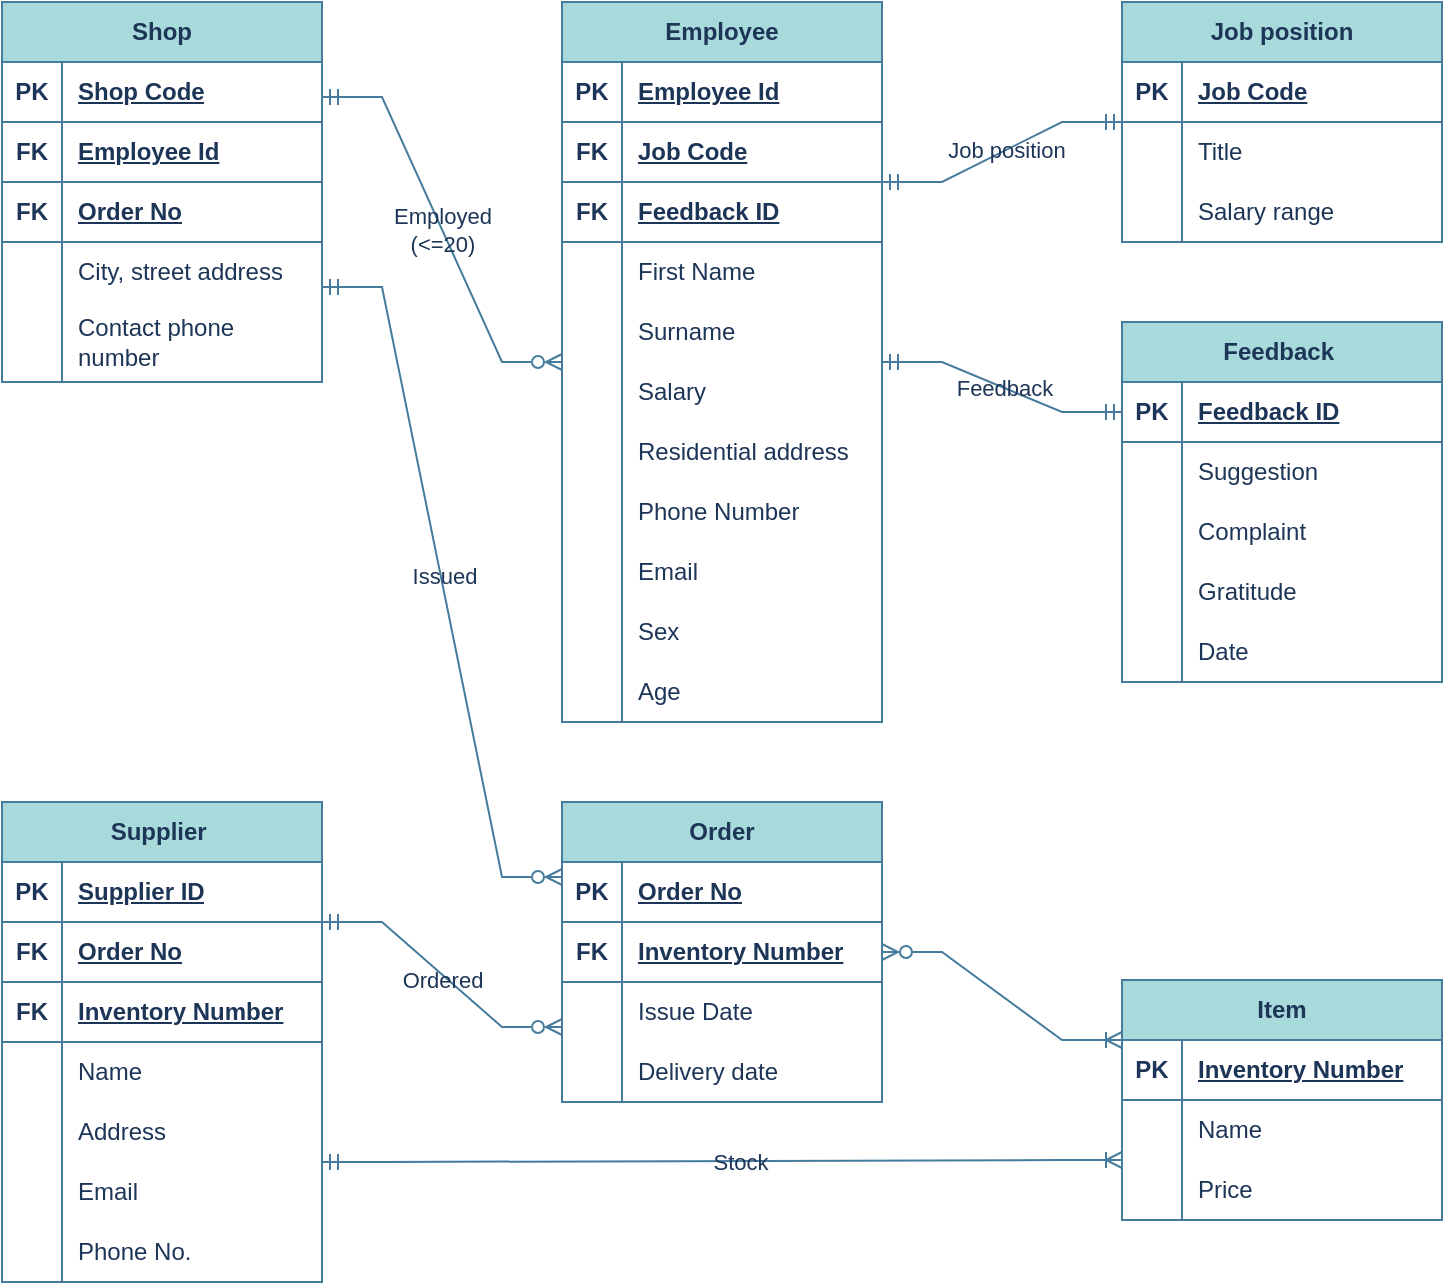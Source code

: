 <mxfile version="20.8.23" type="github">
  <diagram id="S3kL3NknCSAAhCIoJTSs" name="Страница 1">
    <mxGraphModel dx="1036" dy="5203" grid="1" gridSize="10" guides="1" tooltips="1" connect="1" arrows="1" fold="1" page="1" pageScale="1" pageWidth="827" pageHeight="1169" math="0" shadow="0">
      <root>
        <mxCell id="0" />
        <mxCell id="1" parent="0" />
        <mxCell id="GKbju8aVbSYvYVE8FwiC-1" value="Shop" style="shape=table;startSize=30;container=1;collapsible=1;childLayout=tableLayout;fixedRows=1;rowLines=0;fontStyle=1;align=center;resizeLast=1;labelBackgroundColor=none;fillColor=#A8DADC;strokeColor=#457B9D;fontColor=#1D3557;whiteSpace=wrap;rounded=0;" parent="1" vertex="1">
          <mxGeometry x="40" y="-4640" width="160" height="190" as="geometry">
            <mxRectangle x="40" y="-4640" width="70" height="30" as="alternateBounds" />
          </mxGeometry>
        </mxCell>
        <mxCell id="GKbju8aVbSYvYVE8FwiC-2" value="" style="shape=tableRow;horizontal=0;startSize=0;swimlaneHead=0;swimlaneBody=0;fillColor=none;collapsible=0;dropTarget=0;points=[[0,0.5],[1,0.5]];portConstraint=eastwest;top=0;left=0;right=0;bottom=1;labelBackgroundColor=none;strokeColor=#457B9D;fontColor=#1D3557;whiteSpace=wrap;rounded=0;" parent="GKbju8aVbSYvYVE8FwiC-1" vertex="1">
          <mxGeometry y="30" width="160" height="30" as="geometry" />
        </mxCell>
        <mxCell id="GKbju8aVbSYvYVE8FwiC-3" value="PK" style="shape=partialRectangle;connectable=0;fillColor=none;top=0;left=0;bottom=0;right=0;fontStyle=1;overflow=hidden;labelBackgroundColor=none;strokeColor=#457B9D;fontColor=#1D3557;whiteSpace=wrap;rounded=0;" parent="GKbju8aVbSYvYVE8FwiC-2" vertex="1">
          <mxGeometry width="30" height="30" as="geometry">
            <mxRectangle width="30" height="30" as="alternateBounds" />
          </mxGeometry>
        </mxCell>
        <mxCell id="GKbju8aVbSYvYVE8FwiC-4" value="Shop Code" style="shape=partialRectangle;connectable=0;fillColor=none;top=0;left=0;bottom=0;right=0;align=left;spacingLeft=6;fontStyle=5;overflow=hidden;labelBackgroundColor=none;strokeColor=#457B9D;fontColor=#1D3557;whiteSpace=wrap;rounded=0;" parent="GKbju8aVbSYvYVE8FwiC-2" vertex="1">
          <mxGeometry x="30" width="130" height="30" as="geometry">
            <mxRectangle width="130" height="30" as="alternateBounds" />
          </mxGeometry>
        </mxCell>
        <mxCell id="HezVaRwSEf4dUAMnYJ1k-12" style="shape=tableRow;horizontal=0;startSize=0;swimlaneHead=0;swimlaneBody=0;fillColor=none;collapsible=0;dropTarget=0;points=[[0,0.5],[1,0.5]];portConstraint=eastwest;top=0;left=0;right=0;bottom=1;labelBackgroundColor=none;strokeColor=#457B9D;fontColor=#1D3557;whiteSpace=wrap;rounded=0;" vertex="1" parent="GKbju8aVbSYvYVE8FwiC-1">
          <mxGeometry y="60" width="160" height="30" as="geometry" />
        </mxCell>
        <mxCell id="HezVaRwSEf4dUAMnYJ1k-13" value="FK" style="shape=partialRectangle;connectable=0;fillColor=none;top=0;left=0;bottom=0;right=0;fontStyle=1;overflow=hidden;labelBackgroundColor=none;strokeColor=#457B9D;fontColor=#1D3557;whiteSpace=wrap;rounded=0;" vertex="1" parent="HezVaRwSEf4dUAMnYJ1k-12">
          <mxGeometry width="30" height="30" as="geometry">
            <mxRectangle width="30" height="30" as="alternateBounds" />
          </mxGeometry>
        </mxCell>
        <mxCell id="HezVaRwSEf4dUAMnYJ1k-14" value="Employee Id" style="shape=partialRectangle;connectable=0;fillColor=none;top=0;left=0;bottom=0;right=0;align=left;spacingLeft=6;fontStyle=5;overflow=hidden;labelBackgroundColor=none;strokeColor=#457B9D;fontColor=#1D3557;whiteSpace=wrap;rounded=0;" vertex="1" parent="HezVaRwSEf4dUAMnYJ1k-12">
          <mxGeometry x="30" width="130" height="30" as="geometry">
            <mxRectangle width="130" height="30" as="alternateBounds" />
          </mxGeometry>
        </mxCell>
        <mxCell id="HezVaRwSEf4dUAMnYJ1k-9" style="shape=tableRow;horizontal=0;startSize=0;swimlaneHead=0;swimlaneBody=0;fillColor=none;collapsible=0;dropTarget=0;points=[[0,0.5],[1,0.5]];portConstraint=eastwest;top=0;left=0;right=0;bottom=1;labelBackgroundColor=none;strokeColor=#457B9D;fontColor=#1D3557;whiteSpace=wrap;rounded=0;" vertex="1" parent="GKbju8aVbSYvYVE8FwiC-1">
          <mxGeometry y="90" width="160" height="30" as="geometry" />
        </mxCell>
        <mxCell id="HezVaRwSEf4dUAMnYJ1k-10" value="FK" style="shape=partialRectangle;connectable=0;fillColor=none;top=0;left=0;bottom=0;right=0;fontStyle=1;overflow=hidden;labelBackgroundColor=none;strokeColor=#457B9D;fontColor=#1D3557;whiteSpace=wrap;rounded=0;" vertex="1" parent="HezVaRwSEf4dUAMnYJ1k-9">
          <mxGeometry width="30" height="30" as="geometry">
            <mxRectangle width="30" height="30" as="alternateBounds" />
          </mxGeometry>
        </mxCell>
        <mxCell id="HezVaRwSEf4dUAMnYJ1k-11" value="Order No" style="shape=partialRectangle;connectable=0;fillColor=none;top=0;left=0;bottom=0;right=0;align=left;spacingLeft=6;fontStyle=5;overflow=hidden;labelBackgroundColor=none;strokeColor=#457B9D;fontColor=#1D3557;whiteSpace=wrap;rounded=0;" vertex="1" parent="HezVaRwSEf4dUAMnYJ1k-9">
          <mxGeometry x="30" width="130" height="30" as="geometry">
            <mxRectangle width="130" height="30" as="alternateBounds" />
          </mxGeometry>
        </mxCell>
        <mxCell id="GKbju8aVbSYvYVE8FwiC-5" value="" style="shape=tableRow;horizontal=0;startSize=0;swimlaneHead=0;swimlaneBody=0;fillColor=none;collapsible=0;dropTarget=0;points=[[0,0.5],[1,0.5]];portConstraint=eastwest;top=0;left=0;right=0;bottom=0;labelBackgroundColor=none;strokeColor=#457B9D;fontColor=#1D3557;whiteSpace=wrap;rounded=0;" parent="GKbju8aVbSYvYVE8FwiC-1" vertex="1">
          <mxGeometry y="120" width="160" height="30" as="geometry" />
        </mxCell>
        <mxCell id="GKbju8aVbSYvYVE8FwiC-6" value="" style="shape=partialRectangle;connectable=0;fillColor=none;top=0;left=0;bottom=0;right=0;editable=1;overflow=hidden;labelBackgroundColor=none;strokeColor=#457B9D;fontColor=#1D3557;whiteSpace=wrap;rounded=0;" parent="GKbju8aVbSYvYVE8FwiC-5" vertex="1">
          <mxGeometry width="30" height="30" as="geometry">
            <mxRectangle width="30" height="30" as="alternateBounds" />
          </mxGeometry>
        </mxCell>
        <mxCell id="GKbju8aVbSYvYVE8FwiC-7" value="City, street address" style="shape=partialRectangle;connectable=0;fillColor=none;top=0;left=0;bottom=0;right=0;align=left;spacingLeft=6;overflow=hidden;labelBackgroundColor=none;strokeColor=#457B9D;fontColor=#1D3557;whiteSpace=wrap;rounded=0;" parent="GKbju8aVbSYvYVE8FwiC-5" vertex="1">
          <mxGeometry x="30" width="130" height="30" as="geometry">
            <mxRectangle width="130" height="30" as="alternateBounds" />
          </mxGeometry>
        </mxCell>
        <mxCell id="GKbju8aVbSYvYVE8FwiC-11" value="" style="shape=tableRow;horizontal=0;startSize=0;swimlaneHead=0;swimlaneBody=0;fillColor=none;collapsible=0;dropTarget=0;points=[[0,0.5],[1,0.5]];portConstraint=eastwest;top=0;left=0;right=0;bottom=0;labelBackgroundColor=none;strokeColor=#457B9D;fontColor=#1D3557;whiteSpace=wrap;rounded=0;" parent="GKbju8aVbSYvYVE8FwiC-1" vertex="1">
          <mxGeometry y="150" width="160" height="40" as="geometry" />
        </mxCell>
        <mxCell id="GKbju8aVbSYvYVE8FwiC-12" value="" style="shape=partialRectangle;connectable=0;fillColor=none;top=0;left=0;bottom=0;right=0;editable=1;overflow=hidden;labelBackgroundColor=none;strokeColor=#457B9D;fontColor=#1D3557;whiteSpace=wrap;rounded=0;" parent="GKbju8aVbSYvYVE8FwiC-11" vertex="1">
          <mxGeometry width="30" height="40" as="geometry">
            <mxRectangle width="30" height="40" as="alternateBounds" />
          </mxGeometry>
        </mxCell>
        <mxCell id="GKbju8aVbSYvYVE8FwiC-13" value="Contact phone number" style="shape=partialRectangle;connectable=0;fillColor=none;top=0;left=0;bottom=0;right=0;align=left;spacingLeft=6;overflow=hidden;labelBackgroundColor=none;strokeColor=#457B9D;fontColor=#1D3557;whiteSpace=wrap;rounded=0;" parent="GKbju8aVbSYvYVE8FwiC-11" vertex="1">
          <mxGeometry x="30" width="130" height="40" as="geometry">
            <mxRectangle width="130" height="40" as="alternateBounds" />
          </mxGeometry>
        </mxCell>
        <mxCell id="GKbju8aVbSYvYVE8FwiC-21" value="Employee" style="shape=table;startSize=30;container=1;collapsible=1;childLayout=tableLayout;fixedRows=1;rowLines=0;fontStyle=1;align=center;resizeLast=1;labelBackgroundColor=none;fillColor=#A8DADC;strokeColor=#457B9D;fontColor=#1D3557;whiteSpace=wrap;rounded=0;" parent="1" vertex="1">
          <mxGeometry x="320" y="-4640" width="160" height="360" as="geometry">
            <mxRectangle x="440" y="-4640" width="100" height="30" as="alternateBounds" />
          </mxGeometry>
        </mxCell>
        <mxCell id="GKbju8aVbSYvYVE8FwiC-22" value="" style="shape=tableRow;horizontal=0;startSize=0;swimlaneHead=0;swimlaneBody=0;fillColor=none;collapsible=0;dropTarget=0;points=[[0,0.5],[1,0.5]];portConstraint=eastwest;top=0;left=0;right=0;bottom=1;labelBackgroundColor=none;strokeColor=#457B9D;fontColor=#1D3557;whiteSpace=wrap;rounded=0;" parent="GKbju8aVbSYvYVE8FwiC-21" vertex="1">
          <mxGeometry y="30" width="160" height="30" as="geometry" />
        </mxCell>
        <mxCell id="GKbju8aVbSYvYVE8FwiC-23" value="PK" style="shape=partialRectangle;connectable=0;fillColor=none;top=0;left=0;bottom=0;right=0;fontStyle=1;overflow=hidden;labelBackgroundColor=none;strokeColor=#457B9D;fontColor=#1D3557;whiteSpace=wrap;rounded=0;" parent="GKbju8aVbSYvYVE8FwiC-22" vertex="1">
          <mxGeometry width="30" height="30" as="geometry">
            <mxRectangle width="30" height="30" as="alternateBounds" />
          </mxGeometry>
        </mxCell>
        <mxCell id="GKbju8aVbSYvYVE8FwiC-24" value="Employee Id" style="shape=partialRectangle;connectable=0;fillColor=none;top=0;left=0;bottom=0;right=0;align=left;spacingLeft=6;fontStyle=5;overflow=hidden;labelBackgroundColor=none;strokeColor=#457B9D;fontColor=#1D3557;whiteSpace=wrap;rounded=0;" parent="GKbju8aVbSYvYVE8FwiC-22" vertex="1">
          <mxGeometry x="30" width="130" height="30" as="geometry">
            <mxRectangle width="130" height="30" as="alternateBounds" />
          </mxGeometry>
        </mxCell>
        <mxCell id="HezVaRwSEf4dUAMnYJ1k-18" style="shape=tableRow;horizontal=0;startSize=0;swimlaneHead=0;swimlaneBody=0;fillColor=none;collapsible=0;dropTarget=0;points=[[0,0.5],[1,0.5]];portConstraint=eastwest;top=0;left=0;right=0;bottom=1;labelBackgroundColor=none;strokeColor=#457B9D;fontColor=#1D3557;whiteSpace=wrap;rounded=0;" vertex="1" parent="GKbju8aVbSYvYVE8FwiC-21">
          <mxGeometry y="60" width="160" height="30" as="geometry" />
        </mxCell>
        <mxCell id="HezVaRwSEf4dUAMnYJ1k-19" value="FK" style="shape=partialRectangle;connectable=0;fillColor=none;top=0;left=0;bottom=0;right=0;fontStyle=1;overflow=hidden;labelBackgroundColor=none;strokeColor=#457B9D;fontColor=#1D3557;whiteSpace=wrap;rounded=0;" vertex="1" parent="HezVaRwSEf4dUAMnYJ1k-18">
          <mxGeometry width="30" height="30" as="geometry">
            <mxRectangle width="30" height="30" as="alternateBounds" />
          </mxGeometry>
        </mxCell>
        <mxCell id="HezVaRwSEf4dUAMnYJ1k-20" value="Job Code" style="shape=partialRectangle;connectable=0;fillColor=none;top=0;left=0;bottom=0;right=0;align=left;spacingLeft=6;fontStyle=5;overflow=hidden;labelBackgroundColor=none;strokeColor=#457B9D;fontColor=#1D3557;whiteSpace=wrap;rounded=0;" vertex="1" parent="HezVaRwSEf4dUAMnYJ1k-18">
          <mxGeometry x="30" width="130" height="30" as="geometry">
            <mxRectangle width="130" height="30" as="alternateBounds" />
          </mxGeometry>
        </mxCell>
        <mxCell id="HezVaRwSEf4dUAMnYJ1k-15" style="shape=tableRow;horizontal=0;startSize=0;swimlaneHead=0;swimlaneBody=0;fillColor=none;collapsible=0;dropTarget=0;points=[[0,0.5],[1,0.5]];portConstraint=eastwest;top=0;left=0;right=0;bottom=1;labelBackgroundColor=none;strokeColor=#457B9D;fontColor=#1D3557;whiteSpace=wrap;rounded=0;" vertex="1" parent="GKbju8aVbSYvYVE8FwiC-21">
          <mxGeometry y="90" width="160" height="30" as="geometry" />
        </mxCell>
        <mxCell id="HezVaRwSEf4dUAMnYJ1k-16" value="FK" style="shape=partialRectangle;connectable=0;fillColor=none;top=0;left=0;bottom=0;right=0;fontStyle=1;overflow=hidden;labelBackgroundColor=none;strokeColor=#457B9D;fontColor=#1D3557;whiteSpace=wrap;rounded=0;" vertex="1" parent="HezVaRwSEf4dUAMnYJ1k-15">
          <mxGeometry width="30" height="30" as="geometry">
            <mxRectangle width="30" height="30" as="alternateBounds" />
          </mxGeometry>
        </mxCell>
        <mxCell id="HezVaRwSEf4dUAMnYJ1k-17" value="Feedback ID" style="shape=partialRectangle;connectable=0;fillColor=none;top=0;left=0;bottom=0;right=0;align=left;spacingLeft=6;fontStyle=5;overflow=hidden;labelBackgroundColor=none;strokeColor=#457B9D;fontColor=#1D3557;whiteSpace=wrap;rounded=0;" vertex="1" parent="HezVaRwSEf4dUAMnYJ1k-15">
          <mxGeometry x="30" width="130" height="30" as="geometry">
            <mxRectangle width="130" height="30" as="alternateBounds" />
          </mxGeometry>
        </mxCell>
        <mxCell id="GKbju8aVbSYvYVE8FwiC-25" value="" style="shape=tableRow;horizontal=0;startSize=0;swimlaneHead=0;swimlaneBody=0;fillColor=none;collapsible=0;dropTarget=0;points=[[0,0.5],[1,0.5]];portConstraint=eastwest;top=0;left=0;right=0;bottom=0;labelBackgroundColor=none;strokeColor=#457B9D;fontColor=#1D3557;whiteSpace=wrap;rounded=0;" parent="GKbju8aVbSYvYVE8FwiC-21" vertex="1">
          <mxGeometry y="120" width="160" height="30" as="geometry" />
        </mxCell>
        <mxCell id="GKbju8aVbSYvYVE8FwiC-26" value="" style="shape=partialRectangle;connectable=0;fillColor=none;top=0;left=0;bottom=0;right=0;editable=1;overflow=hidden;labelBackgroundColor=none;strokeColor=#457B9D;fontColor=#1D3557;whiteSpace=wrap;rounded=0;" parent="GKbju8aVbSYvYVE8FwiC-25" vertex="1">
          <mxGeometry width="30" height="30" as="geometry">
            <mxRectangle width="30" height="30" as="alternateBounds" />
          </mxGeometry>
        </mxCell>
        <mxCell id="GKbju8aVbSYvYVE8FwiC-27" value="First Name" style="shape=partialRectangle;connectable=0;fillColor=none;top=0;left=0;bottom=0;right=0;align=left;spacingLeft=6;overflow=hidden;labelBackgroundColor=none;strokeColor=#457B9D;fontColor=#1D3557;whiteSpace=wrap;rounded=0;" parent="GKbju8aVbSYvYVE8FwiC-25" vertex="1">
          <mxGeometry x="30" width="130" height="30" as="geometry">
            <mxRectangle width="130" height="30" as="alternateBounds" />
          </mxGeometry>
        </mxCell>
        <mxCell id="GKbju8aVbSYvYVE8FwiC-28" value="" style="shape=tableRow;horizontal=0;startSize=0;swimlaneHead=0;swimlaneBody=0;fillColor=none;collapsible=0;dropTarget=0;points=[[0,0.5],[1,0.5]];portConstraint=eastwest;top=0;left=0;right=0;bottom=0;labelBackgroundColor=none;strokeColor=#457B9D;fontColor=#1D3557;whiteSpace=wrap;rounded=0;" parent="GKbju8aVbSYvYVE8FwiC-21" vertex="1">
          <mxGeometry y="150" width="160" height="30" as="geometry" />
        </mxCell>
        <mxCell id="GKbju8aVbSYvYVE8FwiC-29" value="" style="shape=partialRectangle;connectable=0;fillColor=none;top=0;left=0;bottom=0;right=0;editable=1;overflow=hidden;labelBackgroundColor=none;strokeColor=#457B9D;fontColor=#1D3557;whiteSpace=wrap;rounded=0;" parent="GKbju8aVbSYvYVE8FwiC-28" vertex="1">
          <mxGeometry width="30" height="30" as="geometry">
            <mxRectangle width="30" height="30" as="alternateBounds" />
          </mxGeometry>
        </mxCell>
        <mxCell id="GKbju8aVbSYvYVE8FwiC-30" value="Surname" style="shape=partialRectangle;connectable=0;fillColor=none;top=0;left=0;bottom=0;right=0;align=left;spacingLeft=6;overflow=hidden;labelBackgroundColor=none;strokeColor=#457B9D;fontColor=#1D3557;whiteSpace=wrap;rounded=0;" parent="GKbju8aVbSYvYVE8FwiC-28" vertex="1">
          <mxGeometry x="30" width="130" height="30" as="geometry">
            <mxRectangle width="130" height="30" as="alternateBounds" />
          </mxGeometry>
        </mxCell>
        <mxCell id="GKbju8aVbSYvYVE8FwiC-34" style="shape=tableRow;horizontal=0;startSize=0;swimlaneHead=0;swimlaneBody=0;fillColor=none;collapsible=0;dropTarget=0;points=[[0,0.5],[1,0.5]];portConstraint=eastwest;top=0;left=0;right=0;bottom=0;labelBackgroundColor=none;strokeColor=#457B9D;fontColor=#1D3557;whiteSpace=wrap;rounded=0;" parent="GKbju8aVbSYvYVE8FwiC-21" vertex="1">
          <mxGeometry y="180" width="160" height="30" as="geometry" />
        </mxCell>
        <mxCell id="GKbju8aVbSYvYVE8FwiC-35" style="shape=partialRectangle;connectable=0;fillColor=none;top=0;left=0;bottom=0;right=0;editable=1;overflow=hidden;labelBackgroundColor=none;strokeColor=#457B9D;fontColor=#1D3557;whiteSpace=wrap;rounded=0;" parent="GKbju8aVbSYvYVE8FwiC-34" vertex="1">
          <mxGeometry width="30" height="30" as="geometry">
            <mxRectangle width="30" height="30" as="alternateBounds" />
          </mxGeometry>
        </mxCell>
        <mxCell id="GKbju8aVbSYvYVE8FwiC-36" value="Salary" style="shape=partialRectangle;connectable=0;fillColor=none;top=0;left=0;bottom=0;right=0;align=left;spacingLeft=6;overflow=hidden;labelBackgroundColor=none;strokeColor=#457B9D;fontColor=#1D3557;whiteSpace=wrap;rounded=0;" parent="GKbju8aVbSYvYVE8FwiC-34" vertex="1">
          <mxGeometry x="30" width="130" height="30" as="geometry">
            <mxRectangle width="130" height="30" as="alternateBounds" />
          </mxGeometry>
        </mxCell>
        <mxCell id="GKbju8aVbSYvYVE8FwiC-37" style="shape=tableRow;horizontal=0;startSize=0;swimlaneHead=0;swimlaneBody=0;fillColor=none;collapsible=0;dropTarget=0;points=[[0,0.5],[1,0.5]];portConstraint=eastwest;top=0;left=0;right=0;bottom=0;labelBackgroundColor=none;strokeColor=#457B9D;fontColor=#1D3557;whiteSpace=wrap;rounded=0;" parent="GKbju8aVbSYvYVE8FwiC-21" vertex="1">
          <mxGeometry y="210" width="160" height="30" as="geometry" />
        </mxCell>
        <mxCell id="GKbju8aVbSYvYVE8FwiC-38" style="shape=partialRectangle;connectable=0;fillColor=none;top=0;left=0;bottom=0;right=0;editable=1;overflow=hidden;labelBackgroundColor=none;strokeColor=#457B9D;fontColor=#1D3557;whiteSpace=wrap;rounded=0;" parent="GKbju8aVbSYvYVE8FwiC-37" vertex="1">
          <mxGeometry width="30" height="30" as="geometry">
            <mxRectangle width="30" height="30" as="alternateBounds" />
          </mxGeometry>
        </mxCell>
        <mxCell id="GKbju8aVbSYvYVE8FwiC-39" value="Residential address" style="shape=partialRectangle;connectable=0;fillColor=none;top=0;left=0;bottom=0;right=0;align=left;spacingLeft=6;overflow=hidden;labelBackgroundColor=none;strokeColor=#457B9D;fontColor=#1D3557;whiteSpace=wrap;rounded=0;" parent="GKbju8aVbSYvYVE8FwiC-37" vertex="1">
          <mxGeometry x="30" width="130" height="30" as="geometry">
            <mxRectangle width="130" height="30" as="alternateBounds" />
          </mxGeometry>
        </mxCell>
        <mxCell id="GKbju8aVbSYvYVE8FwiC-40" style="shape=tableRow;horizontal=0;startSize=0;swimlaneHead=0;swimlaneBody=0;fillColor=none;collapsible=0;dropTarget=0;points=[[0,0.5],[1,0.5]];portConstraint=eastwest;top=0;left=0;right=0;bottom=0;labelBackgroundColor=none;strokeColor=#457B9D;fontColor=#1D3557;whiteSpace=wrap;rounded=0;" parent="GKbju8aVbSYvYVE8FwiC-21" vertex="1">
          <mxGeometry y="240" width="160" height="30" as="geometry" />
        </mxCell>
        <mxCell id="GKbju8aVbSYvYVE8FwiC-41" style="shape=partialRectangle;connectable=0;fillColor=none;top=0;left=0;bottom=0;right=0;editable=1;overflow=hidden;labelBackgroundColor=none;strokeColor=#457B9D;fontColor=#1D3557;whiteSpace=wrap;rounded=0;" parent="GKbju8aVbSYvYVE8FwiC-40" vertex="1">
          <mxGeometry width="30" height="30" as="geometry">
            <mxRectangle width="30" height="30" as="alternateBounds" />
          </mxGeometry>
        </mxCell>
        <mxCell id="GKbju8aVbSYvYVE8FwiC-42" value="Phone Number" style="shape=partialRectangle;connectable=0;fillColor=none;top=0;left=0;bottom=0;right=0;align=left;spacingLeft=6;overflow=hidden;labelBackgroundColor=none;strokeColor=#457B9D;fontColor=#1D3557;whiteSpace=wrap;rounded=0;" parent="GKbju8aVbSYvYVE8FwiC-40" vertex="1">
          <mxGeometry x="30" width="130" height="30" as="geometry">
            <mxRectangle width="130" height="30" as="alternateBounds" />
          </mxGeometry>
        </mxCell>
        <mxCell id="GKbju8aVbSYvYVE8FwiC-43" style="shape=tableRow;horizontal=0;startSize=0;swimlaneHead=0;swimlaneBody=0;fillColor=none;collapsible=0;dropTarget=0;points=[[0,0.5],[1,0.5]];portConstraint=eastwest;top=0;left=0;right=0;bottom=0;labelBackgroundColor=none;strokeColor=#457B9D;fontColor=#1D3557;whiteSpace=wrap;rounded=0;" parent="GKbju8aVbSYvYVE8FwiC-21" vertex="1">
          <mxGeometry y="270" width="160" height="30" as="geometry" />
        </mxCell>
        <mxCell id="GKbju8aVbSYvYVE8FwiC-44" style="shape=partialRectangle;connectable=0;fillColor=none;top=0;left=0;bottom=0;right=0;editable=1;overflow=hidden;labelBackgroundColor=none;strokeColor=#457B9D;fontColor=#1D3557;whiteSpace=wrap;rounded=0;" parent="GKbju8aVbSYvYVE8FwiC-43" vertex="1">
          <mxGeometry width="30" height="30" as="geometry">
            <mxRectangle width="30" height="30" as="alternateBounds" />
          </mxGeometry>
        </mxCell>
        <mxCell id="GKbju8aVbSYvYVE8FwiC-45" value="Email" style="shape=partialRectangle;connectable=0;fillColor=none;top=0;left=0;bottom=0;right=0;align=left;spacingLeft=6;overflow=hidden;labelBackgroundColor=none;strokeColor=#457B9D;fontColor=#1D3557;whiteSpace=wrap;rounded=0;" parent="GKbju8aVbSYvYVE8FwiC-43" vertex="1">
          <mxGeometry x="30" width="130" height="30" as="geometry">
            <mxRectangle width="130" height="30" as="alternateBounds" />
          </mxGeometry>
        </mxCell>
        <mxCell id="HezVaRwSEf4dUAMnYJ1k-1" style="shape=tableRow;horizontal=0;startSize=0;swimlaneHead=0;swimlaneBody=0;fillColor=none;collapsible=0;dropTarget=0;points=[[0,0.5],[1,0.5]];portConstraint=eastwest;top=0;left=0;right=0;bottom=0;labelBackgroundColor=none;strokeColor=#457B9D;fontColor=#1D3557;whiteSpace=wrap;rounded=0;" vertex="1" parent="GKbju8aVbSYvYVE8FwiC-21">
          <mxGeometry y="300" width="160" height="30" as="geometry" />
        </mxCell>
        <mxCell id="HezVaRwSEf4dUAMnYJ1k-2" style="shape=partialRectangle;connectable=0;fillColor=none;top=0;left=0;bottom=0;right=0;editable=1;overflow=hidden;labelBackgroundColor=none;strokeColor=#457B9D;fontColor=#1D3557;whiteSpace=wrap;rounded=0;" vertex="1" parent="HezVaRwSEf4dUAMnYJ1k-1">
          <mxGeometry width="30" height="30" as="geometry">
            <mxRectangle width="30" height="30" as="alternateBounds" />
          </mxGeometry>
        </mxCell>
        <mxCell id="HezVaRwSEf4dUAMnYJ1k-3" value="Sex" style="shape=partialRectangle;connectable=0;fillColor=none;top=0;left=0;bottom=0;right=0;align=left;spacingLeft=6;overflow=hidden;labelBackgroundColor=none;strokeColor=#457B9D;fontColor=#1D3557;whiteSpace=wrap;rounded=0;" vertex="1" parent="HezVaRwSEf4dUAMnYJ1k-1">
          <mxGeometry x="30" width="130" height="30" as="geometry">
            <mxRectangle width="130" height="30" as="alternateBounds" />
          </mxGeometry>
        </mxCell>
        <mxCell id="HezVaRwSEf4dUAMnYJ1k-5" style="shape=tableRow;horizontal=0;startSize=0;swimlaneHead=0;swimlaneBody=0;fillColor=none;collapsible=0;dropTarget=0;points=[[0,0.5],[1,0.5]];portConstraint=eastwest;top=0;left=0;right=0;bottom=0;labelBackgroundColor=none;strokeColor=#457B9D;fontColor=#1D3557;whiteSpace=wrap;rounded=0;" vertex="1" parent="GKbju8aVbSYvYVE8FwiC-21">
          <mxGeometry y="330" width="160" height="30" as="geometry" />
        </mxCell>
        <mxCell id="HezVaRwSEf4dUAMnYJ1k-6" style="shape=partialRectangle;connectable=0;fillColor=none;top=0;left=0;bottom=0;right=0;editable=1;overflow=hidden;labelBackgroundColor=none;strokeColor=#457B9D;fontColor=#1D3557;whiteSpace=wrap;rounded=0;" vertex="1" parent="HezVaRwSEf4dUAMnYJ1k-5">
          <mxGeometry width="30" height="30" as="geometry">
            <mxRectangle width="30" height="30" as="alternateBounds" />
          </mxGeometry>
        </mxCell>
        <mxCell id="HezVaRwSEf4dUAMnYJ1k-7" value="Age" style="shape=partialRectangle;connectable=0;fillColor=none;top=0;left=0;bottom=0;right=0;align=left;spacingLeft=6;overflow=hidden;labelBackgroundColor=none;strokeColor=#457B9D;fontColor=#1D3557;whiteSpace=wrap;rounded=0;" vertex="1" parent="HezVaRwSEf4dUAMnYJ1k-5">
          <mxGeometry x="30" width="130" height="30" as="geometry">
            <mxRectangle width="130" height="30" as="alternateBounds" />
          </mxGeometry>
        </mxCell>
        <mxCell id="GKbju8aVbSYvYVE8FwiC-51" value="Job position" style="shape=table;startSize=30;container=1;collapsible=1;childLayout=tableLayout;fixedRows=1;rowLines=0;fontStyle=1;align=center;resizeLast=1;labelBackgroundColor=none;fillColor=#A8DADC;strokeColor=#457B9D;fontColor=#1D3557;whiteSpace=wrap;rounded=0;" parent="1" vertex="1">
          <mxGeometry x="600" y="-4640" width="160" height="120" as="geometry">
            <mxRectangle x="520" y="-4640" width="110" height="30" as="alternateBounds" />
          </mxGeometry>
        </mxCell>
        <mxCell id="GKbju8aVbSYvYVE8FwiC-52" value="" style="shape=tableRow;horizontal=0;startSize=0;swimlaneHead=0;swimlaneBody=0;fillColor=none;collapsible=0;dropTarget=0;points=[[0,0.5],[1,0.5]];portConstraint=eastwest;top=0;left=0;right=0;bottom=1;labelBackgroundColor=none;strokeColor=#457B9D;fontColor=#1D3557;whiteSpace=wrap;rounded=0;" parent="GKbju8aVbSYvYVE8FwiC-51" vertex="1">
          <mxGeometry y="30" width="160" height="30" as="geometry" />
        </mxCell>
        <mxCell id="GKbju8aVbSYvYVE8FwiC-53" value="PK" style="shape=partialRectangle;connectable=0;fillColor=none;top=0;left=0;bottom=0;right=0;fontStyle=1;overflow=hidden;labelBackgroundColor=none;strokeColor=#457B9D;fontColor=#1D3557;whiteSpace=wrap;rounded=0;" parent="GKbju8aVbSYvYVE8FwiC-52" vertex="1">
          <mxGeometry width="30" height="30" as="geometry">
            <mxRectangle width="30" height="30" as="alternateBounds" />
          </mxGeometry>
        </mxCell>
        <mxCell id="GKbju8aVbSYvYVE8FwiC-54" value="Job Code" style="shape=partialRectangle;connectable=0;fillColor=none;top=0;left=0;bottom=0;right=0;align=left;spacingLeft=6;fontStyle=5;overflow=hidden;whiteSpace=wrap;labelBackgroundColor=none;strokeColor=#457B9D;fontColor=#1D3557;rounded=0;" parent="GKbju8aVbSYvYVE8FwiC-52" vertex="1">
          <mxGeometry x="30" width="130" height="30" as="geometry">
            <mxRectangle width="130" height="30" as="alternateBounds" />
          </mxGeometry>
        </mxCell>
        <mxCell id="GKbju8aVbSYvYVE8FwiC-55" value="" style="shape=tableRow;horizontal=0;startSize=0;swimlaneHead=0;swimlaneBody=0;fillColor=none;collapsible=0;dropTarget=0;points=[[0,0.5],[1,0.5]];portConstraint=eastwest;top=0;left=0;right=0;bottom=0;labelBackgroundColor=none;strokeColor=#457B9D;fontColor=#1D3557;whiteSpace=wrap;rounded=0;" parent="GKbju8aVbSYvYVE8FwiC-51" vertex="1">
          <mxGeometry y="60" width="160" height="30" as="geometry" />
        </mxCell>
        <mxCell id="GKbju8aVbSYvYVE8FwiC-56" value="" style="shape=partialRectangle;connectable=0;fillColor=none;top=0;left=0;bottom=0;right=0;editable=1;overflow=hidden;labelBackgroundColor=none;strokeColor=#457B9D;fontColor=#1D3557;whiteSpace=wrap;rounded=0;" parent="GKbju8aVbSYvYVE8FwiC-55" vertex="1">
          <mxGeometry width="30" height="30" as="geometry">
            <mxRectangle width="30" height="30" as="alternateBounds" />
          </mxGeometry>
        </mxCell>
        <mxCell id="GKbju8aVbSYvYVE8FwiC-57" value="Title" style="shape=partialRectangle;connectable=0;fillColor=none;top=0;left=0;bottom=0;right=0;align=left;spacingLeft=6;overflow=hidden;labelBackgroundColor=none;strokeColor=#457B9D;fontColor=#1D3557;whiteSpace=wrap;rounded=0;" parent="GKbju8aVbSYvYVE8FwiC-55" vertex="1">
          <mxGeometry x="30" width="130" height="30" as="geometry">
            <mxRectangle width="130" height="30" as="alternateBounds" />
          </mxGeometry>
        </mxCell>
        <mxCell id="GKbju8aVbSYvYVE8FwiC-58" value="" style="shape=tableRow;horizontal=0;startSize=0;swimlaneHead=0;swimlaneBody=0;fillColor=none;collapsible=0;dropTarget=0;points=[[0,0.5],[1,0.5]];portConstraint=eastwest;top=0;left=0;right=0;bottom=0;labelBackgroundColor=none;strokeColor=#457B9D;fontColor=#1D3557;whiteSpace=wrap;rounded=0;" parent="GKbju8aVbSYvYVE8FwiC-51" vertex="1">
          <mxGeometry y="90" width="160" height="30" as="geometry" />
        </mxCell>
        <mxCell id="GKbju8aVbSYvYVE8FwiC-59" value="" style="shape=partialRectangle;connectable=0;fillColor=none;top=0;left=0;bottom=0;right=0;editable=1;overflow=hidden;labelBackgroundColor=none;strokeColor=#457B9D;fontColor=#1D3557;whiteSpace=wrap;rounded=0;" parent="GKbju8aVbSYvYVE8FwiC-58" vertex="1">
          <mxGeometry width="30" height="30" as="geometry">
            <mxRectangle width="30" height="30" as="alternateBounds" />
          </mxGeometry>
        </mxCell>
        <mxCell id="GKbju8aVbSYvYVE8FwiC-60" value="Salary range" style="shape=partialRectangle;connectable=0;fillColor=none;top=0;left=0;bottom=0;right=0;align=left;spacingLeft=6;overflow=hidden;labelBackgroundColor=none;strokeColor=#457B9D;fontColor=#1D3557;whiteSpace=wrap;rounded=0;" parent="GKbju8aVbSYvYVE8FwiC-58" vertex="1">
          <mxGeometry x="30" width="130" height="30" as="geometry">
            <mxRectangle width="130" height="30" as="alternateBounds" />
          </mxGeometry>
        </mxCell>
        <mxCell id="GKbju8aVbSYvYVE8FwiC-65" value="Item" style="shape=table;startSize=30;container=1;collapsible=1;childLayout=tableLayout;fixedRows=1;rowLines=0;fontStyle=1;align=center;resizeLast=1;labelBackgroundColor=none;fillColor=#A8DADC;strokeColor=#457B9D;fontColor=#1D3557;whiteSpace=wrap;rounded=0;" parent="1" vertex="1">
          <mxGeometry x="600" y="-4151" width="160" height="120" as="geometry">
            <mxRectangle x="600" y="-4160" width="70" height="30" as="alternateBounds" />
          </mxGeometry>
        </mxCell>
        <mxCell id="GKbju8aVbSYvYVE8FwiC-66" value="" style="shape=tableRow;horizontal=0;startSize=0;swimlaneHead=0;swimlaneBody=0;fillColor=none;collapsible=0;dropTarget=0;points=[[0,0.5],[1,0.5]];portConstraint=eastwest;top=0;left=0;right=0;bottom=1;labelBackgroundColor=none;strokeColor=#457B9D;fontColor=#1D3557;whiteSpace=wrap;rounded=0;" parent="GKbju8aVbSYvYVE8FwiC-65" vertex="1">
          <mxGeometry y="30" width="160" height="30" as="geometry" />
        </mxCell>
        <mxCell id="GKbju8aVbSYvYVE8FwiC-67" value="PK" style="shape=partialRectangle;connectable=0;fillColor=none;top=0;left=0;bottom=0;right=0;fontStyle=1;overflow=hidden;labelBackgroundColor=none;strokeColor=#457B9D;fontColor=#1D3557;whiteSpace=wrap;rounded=0;" parent="GKbju8aVbSYvYVE8FwiC-66" vertex="1">
          <mxGeometry width="30" height="30" as="geometry">
            <mxRectangle width="30" height="30" as="alternateBounds" />
          </mxGeometry>
        </mxCell>
        <mxCell id="GKbju8aVbSYvYVE8FwiC-68" value="Inventory Number" style="shape=partialRectangle;connectable=0;fillColor=none;top=0;left=0;bottom=0;right=0;align=left;spacingLeft=6;fontStyle=5;overflow=hidden;labelBackgroundColor=none;strokeColor=#457B9D;fontColor=#1D3557;whiteSpace=wrap;rounded=0;" parent="GKbju8aVbSYvYVE8FwiC-66" vertex="1">
          <mxGeometry x="30" width="130" height="30" as="geometry">
            <mxRectangle width="130" height="30" as="alternateBounds" />
          </mxGeometry>
        </mxCell>
        <mxCell id="GKbju8aVbSYvYVE8FwiC-69" value="" style="shape=tableRow;horizontal=0;startSize=0;swimlaneHead=0;swimlaneBody=0;fillColor=none;collapsible=0;dropTarget=0;points=[[0,0.5],[1,0.5]];portConstraint=eastwest;top=0;left=0;right=0;bottom=0;labelBackgroundColor=none;strokeColor=#457B9D;fontColor=#1D3557;whiteSpace=wrap;rounded=0;" parent="GKbju8aVbSYvYVE8FwiC-65" vertex="1">
          <mxGeometry y="60" width="160" height="30" as="geometry" />
        </mxCell>
        <mxCell id="GKbju8aVbSYvYVE8FwiC-70" value="" style="shape=partialRectangle;connectable=0;fillColor=none;top=0;left=0;bottom=0;right=0;editable=1;overflow=hidden;labelBackgroundColor=none;strokeColor=#457B9D;fontColor=#1D3557;whiteSpace=wrap;rounded=0;" parent="GKbju8aVbSYvYVE8FwiC-69" vertex="1">
          <mxGeometry width="30" height="30" as="geometry">
            <mxRectangle width="30" height="30" as="alternateBounds" />
          </mxGeometry>
        </mxCell>
        <mxCell id="GKbju8aVbSYvYVE8FwiC-71" value="Name" style="shape=partialRectangle;connectable=0;fillColor=none;top=0;left=0;bottom=0;right=0;align=left;spacingLeft=6;overflow=hidden;labelBackgroundColor=none;strokeColor=#457B9D;fontColor=#1D3557;whiteSpace=wrap;rounded=0;" parent="GKbju8aVbSYvYVE8FwiC-69" vertex="1">
          <mxGeometry x="30" width="130" height="30" as="geometry">
            <mxRectangle width="130" height="30" as="alternateBounds" />
          </mxGeometry>
        </mxCell>
        <mxCell id="GKbju8aVbSYvYVE8FwiC-72" value="" style="shape=tableRow;horizontal=0;startSize=0;swimlaneHead=0;swimlaneBody=0;fillColor=none;collapsible=0;dropTarget=0;points=[[0,0.5],[1,0.5]];portConstraint=eastwest;top=0;left=0;right=0;bottom=0;labelBackgroundColor=none;strokeColor=#457B9D;fontColor=#1D3557;whiteSpace=wrap;rounded=0;" parent="GKbju8aVbSYvYVE8FwiC-65" vertex="1">
          <mxGeometry y="90" width="160" height="30" as="geometry" />
        </mxCell>
        <mxCell id="GKbju8aVbSYvYVE8FwiC-73" value="" style="shape=partialRectangle;connectable=0;fillColor=none;top=0;left=0;bottom=0;right=0;editable=1;overflow=hidden;labelBackgroundColor=none;strokeColor=#457B9D;fontColor=#1D3557;whiteSpace=wrap;rounded=0;" parent="GKbju8aVbSYvYVE8FwiC-72" vertex="1">
          <mxGeometry width="30" height="30" as="geometry">
            <mxRectangle width="30" height="30" as="alternateBounds" />
          </mxGeometry>
        </mxCell>
        <mxCell id="GKbju8aVbSYvYVE8FwiC-74" value="Price" style="shape=partialRectangle;connectable=0;fillColor=none;top=0;left=0;bottom=0;right=0;align=left;spacingLeft=6;overflow=hidden;labelBackgroundColor=none;strokeColor=#457B9D;fontColor=#1D3557;whiteSpace=wrap;rounded=0;" parent="GKbju8aVbSYvYVE8FwiC-72" vertex="1">
          <mxGeometry x="30" width="130" height="30" as="geometry">
            <mxRectangle width="130" height="30" as="alternateBounds" />
          </mxGeometry>
        </mxCell>
        <mxCell id="GKbju8aVbSYvYVE8FwiC-78" value="Supplier " style="shape=table;startSize=30;container=1;collapsible=1;childLayout=tableLayout;fixedRows=1;rowLines=0;fontStyle=1;align=center;resizeLast=1;labelBackgroundColor=none;fillColor=#A8DADC;strokeColor=#457B9D;fontColor=#1D3557;whiteSpace=wrap;rounded=0;" parent="1" vertex="1">
          <mxGeometry x="40" y="-4240" width="160" height="240" as="geometry">
            <mxRectangle x="40" y="-4250" width="90" height="30" as="alternateBounds" />
          </mxGeometry>
        </mxCell>
        <mxCell id="GKbju8aVbSYvYVE8FwiC-79" value="" style="shape=tableRow;horizontal=0;startSize=0;swimlaneHead=0;swimlaneBody=0;fillColor=none;collapsible=0;dropTarget=0;points=[[0,0.5],[1,0.5]];portConstraint=eastwest;top=0;left=0;right=0;bottom=1;labelBackgroundColor=none;strokeColor=#457B9D;fontColor=#1D3557;whiteSpace=wrap;rounded=0;" parent="GKbju8aVbSYvYVE8FwiC-78" vertex="1">
          <mxGeometry y="30" width="160" height="30" as="geometry" />
        </mxCell>
        <mxCell id="GKbju8aVbSYvYVE8FwiC-80" value="PK" style="shape=partialRectangle;connectable=0;fillColor=none;top=0;left=0;bottom=0;right=0;fontStyle=1;overflow=hidden;labelBackgroundColor=none;strokeColor=#457B9D;fontColor=#1D3557;whiteSpace=wrap;rounded=0;" parent="GKbju8aVbSYvYVE8FwiC-79" vertex="1">
          <mxGeometry width="30" height="30" as="geometry">
            <mxRectangle width="30" height="30" as="alternateBounds" />
          </mxGeometry>
        </mxCell>
        <mxCell id="GKbju8aVbSYvYVE8FwiC-81" value="Supplier ID" style="shape=partialRectangle;connectable=0;fillColor=none;top=0;left=0;bottom=0;right=0;align=left;spacingLeft=6;fontStyle=5;overflow=hidden;labelBackgroundColor=none;strokeColor=#457B9D;fontColor=#1D3557;whiteSpace=wrap;rounded=0;" parent="GKbju8aVbSYvYVE8FwiC-79" vertex="1">
          <mxGeometry x="30" width="130" height="30" as="geometry">
            <mxRectangle width="130" height="30" as="alternateBounds" />
          </mxGeometry>
        </mxCell>
        <mxCell id="HezVaRwSEf4dUAMnYJ1k-24" style="shape=tableRow;horizontal=0;startSize=0;swimlaneHead=0;swimlaneBody=0;fillColor=none;collapsible=0;dropTarget=0;points=[[0,0.5],[1,0.5]];portConstraint=eastwest;top=0;left=0;right=0;bottom=1;labelBackgroundColor=none;strokeColor=#457B9D;fontColor=#1D3557;whiteSpace=wrap;rounded=0;" vertex="1" parent="GKbju8aVbSYvYVE8FwiC-78">
          <mxGeometry y="60" width="160" height="30" as="geometry" />
        </mxCell>
        <mxCell id="HezVaRwSEf4dUAMnYJ1k-25" value="FK" style="shape=partialRectangle;connectable=0;fillColor=none;top=0;left=0;bottom=0;right=0;fontStyle=1;overflow=hidden;labelBackgroundColor=none;strokeColor=#457B9D;fontColor=#1D3557;whiteSpace=wrap;rounded=0;" vertex="1" parent="HezVaRwSEf4dUAMnYJ1k-24">
          <mxGeometry width="30" height="30" as="geometry">
            <mxRectangle width="30" height="30" as="alternateBounds" />
          </mxGeometry>
        </mxCell>
        <mxCell id="HezVaRwSEf4dUAMnYJ1k-26" value="Order No" style="shape=partialRectangle;connectable=0;fillColor=none;top=0;left=0;bottom=0;right=0;align=left;spacingLeft=6;fontStyle=5;overflow=hidden;labelBackgroundColor=none;strokeColor=#457B9D;fontColor=#1D3557;whiteSpace=wrap;rounded=0;" vertex="1" parent="HezVaRwSEf4dUAMnYJ1k-24">
          <mxGeometry x="30" width="130" height="30" as="geometry">
            <mxRectangle width="130" height="30" as="alternateBounds" />
          </mxGeometry>
        </mxCell>
        <mxCell id="HezVaRwSEf4dUAMnYJ1k-27" style="shape=tableRow;horizontal=0;startSize=0;swimlaneHead=0;swimlaneBody=0;fillColor=none;collapsible=0;dropTarget=0;points=[[0,0.5],[1,0.5]];portConstraint=eastwest;top=0;left=0;right=0;bottom=1;labelBackgroundColor=none;strokeColor=#457B9D;fontColor=#1D3557;whiteSpace=wrap;rounded=0;" vertex="1" parent="GKbju8aVbSYvYVE8FwiC-78">
          <mxGeometry y="90" width="160" height="30" as="geometry" />
        </mxCell>
        <mxCell id="HezVaRwSEf4dUAMnYJ1k-28" value="FK" style="shape=partialRectangle;connectable=0;fillColor=none;top=0;left=0;bottom=0;right=0;fontStyle=1;overflow=hidden;labelBackgroundColor=none;strokeColor=#457B9D;fontColor=#1D3557;whiteSpace=wrap;rounded=0;" vertex="1" parent="HezVaRwSEf4dUAMnYJ1k-27">
          <mxGeometry width="30" height="30" as="geometry">
            <mxRectangle width="30" height="30" as="alternateBounds" />
          </mxGeometry>
        </mxCell>
        <mxCell id="HezVaRwSEf4dUAMnYJ1k-29" value="Inventory Number" style="shape=partialRectangle;connectable=0;fillColor=none;top=0;left=0;bottom=0;right=0;align=left;spacingLeft=6;fontStyle=5;overflow=hidden;labelBackgroundColor=none;strokeColor=#457B9D;fontColor=#1D3557;whiteSpace=wrap;rounded=0;" vertex="1" parent="HezVaRwSEf4dUAMnYJ1k-27">
          <mxGeometry x="30" width="130" height="30" as="geometry">
            <mxRectangle width="130" height="30" as="alternateBounds" />
          </mxGeometry>
        </mxCell>
        <mxCell id="GKbju8aVbSYvYVE8FwiC-82" value="" style="shape=tableRow;horizontal=0;startSize=0;swimlaneHead=0;swimlaneBody=0;fillColor=none;collapsible=0;dropTarget=0;points=[[0,0.5],[1,0.5]];portConstraint=eastwest;top=0;left=0;right=0;bottom=0;labelBackgroundColor=none;strokeColor=#457B9D;fontColor=#1D3557;whiteSpace=wrap;rounded=0;" parent="GKbju8aVbSYvYVE8FwiC-78" vertex="1">
          <mxGeometry y="120" width="160" height="30" as="geometry" />
        </mxCell>
        <mxCell id="GKbju8aVbSYvYVE8FwiC-83" value="" style="shape=partialRectangle;connectable=0;fillColor=none;top=0;left=0;bottom=0;right=0;editable=1;overflow=hidden;labelBackgroundColor=none;strokeColor=#457B9D;fontColor=#1D3557;whiteSpace=wrap;rounded=0;" parent="GKbju8aVbSYvYVE8FwiC-82" vertex="1">
          <mxGeometry width="30" height="30" as="geometry">
            <mxRectangle width="30" height="30" as="alternateBounds" />
          </mxGeometry>
        </mxCell>
        <mxCell id="GKbju8aVbSYvYVE8FwiC-84" value="Name" style="shape=partialRectangle;connectable=0;fillColor=none;top=0;left=0;bottom=0;right=0;align=left;spacingLeft=6;overflow=hidden;labelBackgroundColor=none;strokeColor=#457B9D;fontColor=#1D3557;whiteSpace=wrap;rounded=0;" parent="GKbju8aVbSYvYVE8FwiC-82" vertex="1">
          <mxGeometry x="30" width="130" height="30" as="geometry">
            <mxRectangle width="130" height="30" as="alternateBounds" />
          </mxGeometry>
        </mxCell>
        <mxCell id="GKbju8aVbSYvYVE8FwiC-85" value="" style="shape=tableRow;horizontal=0;startSize=0;swimlaneHead=0;swimlaneBody=0;fillColor=none;collapsible=0;dropTarget=0;points=[[0,0.5],[1,0.5]];portConstraint=eastwest;top=0;left=0;right=0;bottom=0;labelBackgroundColor=none;strokeColor=#457B9D;fontColor=#1D3557;whiteSpace=wrap;rounded=0;" parent="GKbju8aVbSYvYVE8FwiC-78" vertex="1">
          <mxGeometry y="150" width="160" height="30" as="geometry" />
        </mxCell>
        <mxCell id="GKbju8aVbSYvYVE8FwiC-86" value="" style="shape=partialRectangle;connectable=0;fillColor=none;top=0;left=0;bottom=0;right=0;editable=1;overflow=hidden;labelBackgroundColor=none;strokeColor=#457B9D;fontColor=#1D3557;whiteSpace=wrap;rounded=0;" parent="GKbju8aVbSYvYVE8FwiC-85" vertex="1">
          <mxGeometry width="30" height="30" as="geometry">
            <mxRectangle width="30" height="30" as="alternateBounds" />
          </mxGeometry>
        </mxCell>
        <mxCell id="GKbju8aVbSYvYVE8FwiC-87" value="Address" style="shape=partialRectangle;connectable=0;fillColor=none;top=0;left=0;bottom=0;right=0;align=left;spacingLeft=6;overflow=hidden;labelBackgroundColor=none;strokeColor=#457B9D;fontColor=#1D3557;whiteSpace=wrap;rounded=0;" parent="GKbju8aVbSYvYVE8FwiC-85" vertex="1">
          <mxGeometry x="30" width="130" height="30" as="geometry">
            <mxRectangle width="130" height="30" as="alternateBounds" />
          </mxGeometry>
        </mxCell>
        <mxCell id="GKbju8aVbSYvYVE8FwiC-88" value="" style="shape=tableRow;horizontal=0;startSize=0;swimlaneHead=0;swimlaneBody=0;fillColor=none;collapsible=0;dropTarget=0;points=[[0,0.5],[1,0.5]];portConstraint=eastwest;top=0;left=0;right=0;bottom=0;labelBackgroundColor=none;strokeColor=#457B9D;fontColor=#1D3557;whiteSpace=wrap;rounded=0;" parent="GKbju8aVbSYvYVE8FwiC-78" vertex="1">
          <mxGeometry y="180" width="160" height="30" as="geometry" />
        </mxCell>
        <mxCell id="GKbju8aVbSYvYVE8FwiC-89" value="" style="shape=partialRectangle;connectable=0;fillColor=none;top=0;left=0;bottom=0;right=0;editable=1;overflow=hidden;labelBackgroundColor=none;strokeColor=#457B9D;fontColor=#1D3557;whiteSpace=wrap;rounded=0;" parent="GKbju8aVbSYvYVE8FwiC-88" vertex="1">
          <mxGeometry width="30" height="30" as="geometry">
            <mxRectangle width="30" height="30" as="alternateBounds" />
          </mxGeometry>
        </mxCell>
        <mxCell id="GKbju8aVbSYvYVE8FwiC-90" value="Email" style="shape=partialRectangle;connectable=0;fillColor=none;top=0;left=0;bottom=0;right=0;align=left;spacingLeft=6;overflow=hidden;labelBackgroundColor=none;strokeColor=#457B9D;fontColor=#1D3557;whiteSpace=wrap;rounded=0;" parent="GKbju8aVbSYvYVE8FwiC-88" vertex="1">
          <mxGeometry x="30" width="130" height="30" as="geometry">
            <mxRectangle width="130" height="30" as="alternateBounds" />
          </mxGeometry>
        </mxCell>
        <mxCell id="GKbju8aVbSYvYVE8FwiC-91" style="shape=tableRow;horizontal=0;startSize=0;swimlaneHead=0;swimlaneBody=0;fillColor=none;collapsible=0;dropTarget=0;points=[[0,0.5],[1,0.5]];portConstraint=eastwest;top=0;left=0;right=0;bottom=0;labelBackgroundColor=none;strokeColor=#457B9D;fontColor=#1D3557;whiteSpace=wrap;rounded=0;" parent="GKbju8aVbSYvYVE8FwiC-78" vertex="1">
          <mxGeometry y="210" width="160" height="30" as="geometry" />
        </mxCell>
        <mxCell id="GKbju8aVbSYvYVE8FwiC-92" style="shape=partialRectangle;connectable=0;fillColor=none;top=0;left=0;bottom=0;right=0;editable=1;overflow=hidden;labelBackgroundColor=none;strokeColor=#457B9D;fontColor=#1D3557;whiteSpace=wrap;rounded=0;" parent="GKbju8aVbSYvYVE8FwiC-91" vertex="1">
          <mxGeometry width="30" height="30" as="geometry">
            <mxRectangle width="30" height="30" as="alternateBounds" />
          </mxGeometry>
        </mxCell>
        <mxCell id="GKbju8aVbSYvYVE8FwiC-93" value="Phone No." style="shape=partialRectangle;connectable=0;fillColor=none;top=0;left=0;bottom=0;right=0;align=left;spacingLeft=6;overflow=hidden;labelBackgroundColor=none;strokeColor=#457B9D;fontColor=#1D3557;whiteSpace=wrap;rounded=0;" parent="GKbju8aVbSYvYVE8FwiC-91" vertex="1">
          <mxGeometry x="30" width="130" height="30" as="geometry">
            <mxRectangle width="130" height="30" as="alternateBounds" />
          </mxGeometry>
        </mxCell>
        <mxCell id="GKbju8aVbSYvYVE8FwiC-98" value="Order" style="shape=table;startSize=30;container=1;collapsible=1;childLayout=tableLayout;fixedRows=1;rowLines=0;fontStyle=1;align=center;resizeLast=1;labelBackgroundColor=none;fillColor=#A8DADC;strokeColor=#457B9D;fontColor=#1D3557;whiteSpace=wrap;rounded=0;" parent="1" vertex="1">
          <mxGeometry x="320" y="-4240" width="160" height="150" as="geometry">
            <mxRectangle x="320" y="-4240" width="70" height="30" as="alternateBounds" />
          </mxGeometry>
        </mxCell>
        <mxCell id="GKbju8aVbSYvYVE8FwiC-99" value="" style="shape=tableRow;horizontal=0;startSize=0;swimlaneHead=0;swimlaneBody=0;fillColor=none;collapsible=0;dropTarget=0;points=[[0,0.5],[1,0.5]];portConstraint=eastwest;top=0;left=0;right=0;bottom=1;labelBackgroundColor=none;strokeColor=#457B9D;fontColor=#1D3557;whiteSpace=wrap;rounded=0;" parent="GKbju8aVbSYvYVE8FwiC-98" vertex="1">
          <mxGeometry y="30" width="160" height="30" as="geometry" />
        </mxCell>
        <mxCell id="GKbju8aVbSYvYVE8FwiC-100" value="PK" style="shape=partialRectangle;connectable=0;fillColor=none;top=0;left=0;bottom=0;right=0;fontStyle=1;overflow=hidden;labelBackgroundColor=none;strokeColor=#457B9D;fontColor=#1D3557;whiteSpace=wrap;rounded=0;" parent="GKbju8aVbSYvYVE8FwiC-99" vertex="1">
          <mxGeometry width="30" height="30" as="geometry">
            <mxRectangle width="30" height="30" as="alternateBounds" />
          </mxGeometry>
        </mxCell>
        <mxCell id="GKbju8aVbSYvYVE8FwiC-101" value="Order No" style="shape=partialRectangle;connectable=0;fillColor=none;top=0;left=0;bottom=0;right=0;align=left;spacingLeft=6;fontStyle=5;overflow=hidden;verticalAlign=middle;labelBackgroundColor=none;strokeColor=#457B9D;fontColor=#1D3557;whiteSpace=wrap;rounded=0;" parent="GKbju8aVbSYvYVE8FwiC-99" vertex="1">
          <mxGeometry x="30" width="130" height="30" as="geometry">
            <mxRectangle width="130" height="30" as="alternateBounds" />
          </mxGeometry>
        </mxCell>
        <mxCell id="HezVaRwSEf4dUAMnYJ1k-21" style="shape=tableRow;horizontal=0;startSize=0;swimlaneHead=0;swimlaneBody=0;fillColor=none;collapsible=0;dropTarget=0;points=[[0,0.5],[1,0.5]];portConstraint=eastwest;top=0;left=0;right=0;bottom=1;labelBackgroundColor=none;strokeColor=#457B9D;fontColor=#1D3557;whiteSpace=wrap;rounded=0;" vertex="1" parent="GKbju8aVbSYvYVE8FwiC-98">
          <mxGeometry y="60" width="160" height="30" as="geometry" />
        </mxCell>
        <mxCell id="HezVaRwSEf4dUAMnYJ1k-22" value="FK" style="shape=partialRectangle;connectable=0;fillColor=none;top=0;left=0;bottom=0;right=0;fontStyle=1;overflow=hidden;labelBackgroundColor=none;strokeColor=#457B9D;fontColor=#1D3557;whiteSpace=wrap;rounded=0;" vertex="1" parent="HezVaRwSEf4dUAMnYJ1k-21">
          <mxGeometry width="30" height="30" as="geometry">
            <mxRectangle width="30" height="30" as="alternateBounds" />
          </mxGeometry>
        </mxCell>
        <mxCell id="HezVaRwSEf4dUAMnYJ1k-23" value="Inventory Number" style="shape=partialRectangle;connectable=0;fillColor=none;top=0;left=0;bottom=0;right=0;align=left;spacingLeft=6;fontStyle=5;overflow=hidden;verticalAlign=middle;labelBackgroundColor=none;strokeColor=#457B9D;fontColor=#1D3557;whiteSpace=wrap;rounded=0;" vertex="1" parent="HezVaRwSEf4dUAMnYJ1k-21">
          <mxGeometry x="30" width="130" height="30" as="geometry">
            <mxRectangle width="130" height="30" as="alternateBounds" />
          </mxGeometry>
        </mxCell>
        <mxCell id="GKbju8aVbSYvYVE8FwiC-102" value="" style="shape=tableRow;horizontal=0;startSize=0;swimlaneHead=0;swimlaneBody=0;fillColor=none;collapsible=0;dropTarget=0;points=[[0,0.5],[1,0.5]];portConstraint=eastwest;top=0;left=0;right=0;bottom=0;labelBackgroundColor=none;strokeColor=#457B9D;fontColor=#1D3557;whiteSpace=wrap;rounded=0;" parent="GKbju8aVbSYvYVE8FwiC-98" vertex="1">
          <mxGeometry y="90" width="160" height="30" as="geometry" />
        </mxCell>
        <mxCell id="GKbju8aVbSYvYVE8FwiC-103" value="" style="shape=partialRectangle;connectable=0;fillColor=none;top=0;left=0;bottom=0;right=0;editable=1;overflow=hidden;labelBackgroundColor=none;strokeColor=#457B9D;fontColor=#1D3557;whiteSpace=wrap;rounded=0;" parent="GKbju8aVbSYvYVE8FwiC-102" vertex="1">
          <mxGeometry width="30" height="30" as="geometry">
            <mxRectangle width="30" height="30" as="alternateBounds" />
          </mxGeometry>
        </mxCell>
        <mxCell id="GKbju8aVbSYvYVE8FwiC-104" value="Issue Date" style="shape=partialRectangle;connectable=0;fillColor=none;top=0;left=0;bottom=0;right=0;align=left;spacingLeft=6;overflow=hidden;labelBackgroundColor=none;strokeColor=#457B9D;fontColor=#1D3557;whiteSpace=wrap;rounded=0;" parent="GKbju8aVbSYvYVE8FwiC-102" vertex="1">
          <mxGeometry x="30" width="130" height="30" as="geometry">
            <mxRectangle width="130" height="30" as="alternateBounds" />
          </mxGeometry>
        </mxCell>
        <mxCell id="GKbju8aVbSYvYVE8FwiC-105" value="" style="shape=tableRow;horizontal=0;startSize=0;swimlaneHead=0;swimlaneBody=0;fillColor=none;collapsible=0;dropTarget=0;points=[[0,0.5],[1,0.5]];portConstraint=eastwest;top=0;left=0;right=0;bottom=0;labelBackgroundColor=none;strokeColor=#457B9D;fontColor=#1D3557;whiteSpace=wrap;rounded=0;" parent="GKbju8aVbSYvYVE8FwiC-98" vertex="1">
          <mxGeometry y="120" width="160" height="30" as="geometry" />
        </mxCell>
        <mxCell id="GKbju8aVbSYvYVE8FwiC-106" value="" style="shape=partialRectangle;connectable=0;fillColor=none;top=0;left=0;bottom=0;right=0;editable=1;overflow=hidden;labelBackgroundColor=none;strokeColor=#457B9D;fontColor=#1D3557;whiteSpace=wrap;rounded=0;" parent="GKbju8aVbSYvYVE8FwiC-105" vertex="1">
          <mxGeometry width="30" height="30" as="geometry">
            <mxRectangle width="30" height="30" as="alternateBounds" />
          </mxGeometry>
        </mxCell>
        <mxCell id="GKbju8aVbSYvYVE8FwiC-107" value="Delivery date" style="shape=partialRectangle;connectable=0;fillColor=none;top=0;left=0;bottom=0;right=0;align=left;spacingLeft=6;overflow=hidden;labelBackgroundColor=none;strokeColor=#457B9D;fontColor=#1D3557;whiteSpace=wrap;rounded=0;" parent="GKbju8aVbSYvYVE8FwiC-105" vertex="1">
          <mxGeometry x="30" width="130" height="30" as="geometry">
            <mxRectangle width="130" height="30" as="alternateBounds" />
          </mxGeometry>
        </mxCell>
        <mxCell id="GKbju8aVbSYvYVE8FwiC-111" value="" style="edgeStyle=entityRelationEdgeStyle;fontSize=12;html=1;endArrow=ERzeroToMany;startArrow=ERmandOne;rounded=0;labelBackgroundColor=none;strokeColor=#457B9D;fontColor=default;exitX=1;exitY=0.25;exitDx=0;exitDy=0;endFill=0;" parent="1" source="GKbju8aVbSYvYVE8FwiC-1" target="GKbju8aVbSYvYVE8FwiC-21" edge="1">
          <mxGeometry width="100" height="100" relative="1" as="geometry">
            <mxPoint x="370" y="-4620" as="sourcePoint" />
            <mxPoint x="650" y="-4490" as="targetPoint" />
          </mxGeometry>
        </mxCell>
        <mxCell id="GKbju8aVbSYvYVE8FwiC-118" value="Employed&lt;br&gt;(&amp;lt;=20)" style="edgeLabel;html=1;align=center;verticalAlign=middle;resizable=0;points=[];labelBackgroundColor=none;fontColor=#1D3557;rounded=0;" parent="GKbju8aVbSYvYVE8FwiC-111" vertex="1" connectable="0">
          <mxGeometry x="0.002" relative="1" as="geometry">
            <mxPoint as="offset" />
          </mxGeometry>
        </mxCell>
        <mxCell id="GKbju8aVbSYvYVE8FwiC-113" value="" style="edgeStyle=entityRelationEdgeStyle;fontSize=12;html=1;endArrow=ERoneToMany;startArrow=ERmandOne;rounded=0;labelBackgroundColor=none;strokeColor=#457B9D;fontColor=default;exitX=1;exitY=0.75;exitDx=0;exitDy=0;entryX=0;entryY=0.75;entryDx=0;entryDy=0;" parent="1" source="GKbju8aVbSYvYVE8FwiC-78" target="GKbju8aVbSYvYVE8FwiC-65" edge="1">
          <mxGeometry width="100" height="100" relative="1" as="geometry">
            <mxPoint x="830" y="-4190" as="sourcePoint" />
            <mxPoint x="400" y="-4190" as="targetPoint" />
          </mxGeometry>
        </mxCell>
        <mxCell id="GKbju8aVbSYvYVE8FwiC-123" value="Stock" style="edgeLabel;html=1;align=center;verticalAlign=middle;resizable=0;points=[];labelBackgroundColor=none;fontColor=#1D3557;rounded=0;" parent="GKbju8aVbSYvYVE8FwiC-113" vertex="1" connectable="0">
          <mxGeometry x="0.042" relative="1" as="geometry">
            <mxPoint as="offset" />
          </mxGeometry>
        </mxCell>
        <mxCell id="GKbju8aVbSYvYVE8FwiC-114" value="" style="edgeStyle=entityRelationEdgeStyle;fontSize=12;html=1;endArrow=ERzeroToMany;startArrow=ERmandOne;rounded=0;labelBackgroundColor=none;strokeColor=#457B9D;fontColor=default;exitX=1;exitY=0.75;exitDx=0;exitDy=0;entryX=0;entryY=0.25;entryDx=0;entryDy=0;endFill=0;" parent="1" source="GKbju8aVbSYvYVE8FwiC-1" target="GKbju8aVbSYvYVE8FwiC-98" edge="1">
          <mxGeometry width="100" height="100" relative="1" as="geometry">
            <mxPoint x="350" y="-4560" as="sourcePoint" />
            <mxPoint x="410" y="-4400" as="targetPoint" />
          </mxGeometry>
        </mxCell>
        <mxCell id="GKbju8aVbSYvYVE8FwiC-125" value="Issued" style="edgeLabel;html=1;align=center;verticalAlign=middle;resizable=0;points=[];labelBackgroundColor=none;fontColor=#1D3557;rounded=0;" parent="GKbju8aVbSYvYVE8FwiC-114" vertex="1" connectable="0">
          <mxGeometry x="-0.018" y="1" relative="1" as="geometry">
            <mxPoint as="offset" />
          </mxGeometry>
        </mxCell>
        <mxCell id="GKbju8aVbSYvYVE8FwiC-115" value="" style="edgeStyle=entityRelationEdgeStyle;fontSize=12;html=1;endArrow=ERzeroToMany;startArrow=ERmandOne;rounded=0;labelBackgroundColor=none;strokeColor=#457B9D;fontColor=default;entryX=0;entryY=0.75;entryDx=0;entryDy=0;endFill=0;exitX=1;exitY=0.25;exitDx=0;exitDy=0;" parent="1" source="GKbju8aVbSYvYVE8FwiC-78" target="GKbju8aVbSYvYVE8FwiC-98" edge="1">
          <mxGeometry width="100" height="100" relative="1" as="geometry">
            <mxPoint x="380" y="-4190" as="sourcePoint" />
            <mxPoint x="400" y="-4380" as="targetPoint" />
          </mxGeometry>
        </mxCell>
        <mxCell id="GKbju8aVbSYvYVE8FwiC-124" value="Ordered" style="edgeLabel;html=1;align=center;verticalAlign=middle;resizable=0;points=[];labelBackgroundColor=none;fontColor=#1D3557;rounded=0;" parent="GKbju8aVbSYvYVE8FwiC-115" vertex="1" connectable="0">
          <mxGeometry x="0.049" y="-1" relative="1" as="geometry">
            <mxPoint x="-2" y="-1" as="offset" />
          </mxGeometry>
        </mxCell>
        <mxCell id="GKbju8aVbSYvYVE8FwiC-120" value="" style="edgeStyle=entityRelationEdgeStyle;fontSize=12;html=1;endArrow=ERmandOne;startArrow=ERmandOne;rounded=0;exitX=1;exitY=0.25;exitDx=0;exitDy=0;labelBackgroundColor=none;strokeColor=#457B9D;fontColor=default;" parent="1" source="GKbju8aVbSYvYVE8FwiC-21" target="GKbju8aVbSYvYVE8FwiC-51" edge="1">
          <mxGeometry width="100" height="100" relative="1" as="geometry">
            <mxPoint x="660" y="-4430" as="sourcePoint" />
            <mxPoint x="760" y="-4530" as="targetPoint" />
          </mxGeometry>
        </mxCell>
        <mxCell id="GKbju8aVbSYvYVE8FwiC-121" value="Job position" style="edgeLabel;html=1;align=center;verticalAlign=middle;resizable=0;points=[];labelBackgroundColor=none;fontColor=#1D3557;rounded=0;" parent="GKbju8aVbSYvYVE8FwiC-120" vertex="1" connectable="0">
          <mxGeometry x="0.049" y="-1" relative="1" as="geometry">
            <mxPoint x="-1" y="-1" as="offset" />
          </mxGeometry>
        </mxCell>
        <mxCell id="GKbju8aVbSYvYVE8FwiC-126" value="Feedback " style="shape=table;startSize=30;container=1;collapsible=1;childLayout=tableLayout;fixedRows=1;rowLines=0;fontStyle=1;align=center;resizeLast=1;labelBackgroundColor=none;fillColor=#A8DADC;strokeColor=#457B9D;fontColor=#1D3557;whiteSpace=wrap;rounded=0;" parent="1" vertex="1">
          <mxGeometry x="600" y="-4480" width="160" height="180" as="geometry">
            <mxRectangle x="880" y="-4480" width="100" height="30" as="alternateBounds" />
          </mxGeometry>
        </mxCell>
        <mxCell id="GKbju8aVbSYvYVE8FwiC-127" value="" style="shape=tableRow;horizontal=0;startSize=0;swimlaneHead=0;swimlaneBody=0;fillColor=none;collapsible=0;dropTarget=0;points=[[0,0.5],[1,0.5]];portConstraint=eastwest;top=0;left=0;right=0;bottom=1;labelBackgroundColor=none;strokeColor=#457B9D;fontColor=#1D3557;whiteSpace=wrap;rounded=0;" parent="GKbju8aVbSYvYVE8FwiC-126" vertex="1">
          <mxGeometry y="30" width="160" height="30" as="geometry" />
        </mxCell>
        <mxCell id="GKbju8aVbSYvYVE8FwiC-128" value="PK" style="shape=partialRectangle;connectable=0;fillColor=none;top=0;left=0;bottom=0;right=0;fontStyle=1;overflow=hidden;labelBackgroundColor=none;strokeColor=#457B9D;fontColor=#1D3557;whiteSpace=wrap;rounded=0;" parent="GKbju8aVbSYvYVE8FwiC-127" vertex="1">
          <mxGeometry width="30" height="30" as="geometry">
            <mxRectangle width="30" height="30" as="alternateBounds" />
          </mxGeometry>
        </mxCell>
        <mxCell id="GKbju8aVbSYvYVE8FwiC-129" value="Feedback ID" style="shape=partialRectangle;connectable=0;fillColor=none;top=0;left=0;bottom=0;right=0;align=left;spacingLeft=6;fontStyle=5;overflow=hidden;fontColor=#1D3557;labelBackgroundColor=none;strokeColor=#457B9D;whiteSpace=wrap;rounded=0;" parent="GKbju8aVbSYvYVE8FwiC-127" vertex="1">
          <mxGeometry x="30" width="130" height="30" as="geometry">
            <mxRectangle width="130" height="30" as="alternateBounds" />
          </mxGeometry>
        </mxCell>
        <mxCell id="GKbju8aVbSYvYVE8FwiC-130" value="" style="shape=tableRow;horizontal=0;startSize=0;swimlaneHead=0;swimlaneBody=0;fillColor=none;collapsible=0;dropTarget=0;points=[[0,0.5],[1,0.5]];portConstraint=eastwest;top=0;left=0;right=0;bottom=0;labelBackgroundColor=none;strokeColor=#457B9D;fontColor=#1D3557;whiteSpace=wrap;rounded=0;" parent="GKbju8aVbSYvYVE8FwiC-126" vertex="1">
          <mxGeometry y="60" width="160" height="30" as="geometry" />
        </mxCell>
        <mxCell id="GKbju8aVbSYvYVE8FwiC-131" value="" style="shape=partialRectangle;connectable=0;fillColor=none;top=0;left=0;bottom=0;right=0;editable=1;overflow=hidden;labelBackgroundColor=none;strokeColor=#457B9D;fontColor=#1D3557;whiteSpace=wrap;rounded=0;" parent="GKbju8aVbSYvYVE8FwiC-130" vertex="1">
          <mxGeometry width="30" height="30" as="geometry">
            <mxRectangle width="30" height="30" as="alternateBounds" />
          </mxGeometry>
        </mxCell>
        <mxCell id="GKbju8aVbSYvYVE8FwiC-132" value="Suggestion" style="shape=partialRectangle;connectable=0;fillColor=none;top=0;left=0;bottom=0;right=0;align=left;spacingLeft=6;overflow=hidden;labelBackgroundColor=none;strokeColor=#457B9D;fontColor=#1D3557;whiteSpace=wrap;rounded=0;" parent="GKbju8aVbSYvYVE8FwiC-130" vertex="1">
          <mxGeometry x="30" width="130" height="30" as="geometry">
            <mxRectangle width="130" height="30" as="alternateBounds" />
          </mxGeometry>
        </mxCell>
        <mxCell id="GKbju8aVbSYvYVE8FwiC-133" value="" style="shape=tableRow;horizontal=0;startSize=0;swimlaneHead=0;swimlaneBody=0;fillColor=none;collapsible=0;dropTarget=0;points=[[0,0.5],[1,0.5]];portConstraint=eastwest;top=0;left=0;right=0;bottom=0;labelBackgroundColor=none;strokeColor=#457B9D;fontColor=#1D3557;whiteSpace=wrap;rounded=0;" parent="GKbju8aVbSYvYVE8FwiC-126" vertex="1">
          <mxGeometry y="90" width="160" height="30" as="geometry" />
        </mxCell>
        <mxCell id="GKbju8aVbSYvYVE8FwiC-134" value="" style="shape=partialRectangle;connectable=0;fillColor=none;top=0;left=0;bottom=0;right=0;editable=1;overflow=hidden;labelBackgroundColor=none;strokeColor=#457B9D;fontColor=#1D3557;whiteSpace=wrap;rounded=0;" parent="GKbju8aVbSYvYVE8FwiC-133" vertex="1">
          <mxGeometry width="30" height="30" as="geometry">
            <mxRectangle width="30" height="30" as="alternateBounds" />
          </mxGeometry>
        </mxCell>
        <mxCell id="GKbju8aVbSYvYVE8FwiC-135" value="Complaint" style="shape=partialRectangle;connectable=0;fillColor=none;top=0;left=0;bottom=0;right=0;align=left;spacingLeft=6;overflow=hidden;labelBackgroundColor=none;strokeColor=#457B9D;fontColor=#1D3557;whiteSpace=wrap;rounded=0;" parent="GKbju8aVbSYvYVE8FwiC-133" vertex="1">
          <mxGeometry x="30" width="130" height="30" as="geometry">
            <mxRectangle width="130" height="30" as="alternateBounds" />
          </mxGeometry>
        </mxCell>
        <mxCell id="GKbju8aVbSYvYVE8FwiC-136" value="" style="shape=tableRow;horizontal=0;startSize=0;swimlaneHead=0;swimlaneBody=0;fillColor=none;collapsible=0;dropTarget=0;points=[[0,0.5],[1,0.5]];portConstraint=eastwest;top=0;left=0;right=0;bottom=0;labelBackgroundColor=none;strokeColor=#457B9D;fontColor=#1D3557;whiteSpace=wrap;rounded=0;" parent="GKbju8aVbSYvYVE8FwiC-126" vertex="1">
          <mxGeometry y="120" width="160" height="30" as="geometry" />
        </mxCell>
        <mxCell id="GKbju8aVbSYvYVE8FwiC-137" value="" style="shape=partialRectangle;connectable=0;fillColor=none;top=0;left=0;bottom=0;right=0;editable=1;overflow=hidden;labelBackgroundColor=none;strokeColor=#457B9D;fontColor=#1D3557;whiteSpace=wrap;rounded=0;" parent="GKbju8aVbSYvYVE8FwiC-136" vertex="1">
          <mxGeometry width="30" height="30" as="geometry">
            <mxRectangle width="30" height="30" as="alternateBounds" />
          </mxGeometry>
        </mxCell>
        <mxCell id="GKbju8aVbSYvYVE8FwiC-138" value="Gratitude" style="shape=partialRectangle;connectable=0;fillColor=none;top=0;left=0;bottom=0;right=0;align=left;spacingLeft=6;overflow=hidden;labelBackgroundColor=none;strokeColor=#457B9D;fontColor=#1D3557;whiteSpace=wrap;rounded=0;" parent="GKbju8aVbSYvYVE8FwiC-136" vertex="1">
          <mxGeometry x="30" width="130" height="30" as="geometry">
            <mxRectangle width="130" height="30" as="alternateBounds" />
          </mxGeometry>
        </mxCell>
        <mxCell id="HezVaRwSEf4dUAMnYJ1k-30" style="shape=tableRow;horizontal=0;startSize=0;swimlaneHead=0;swimlaneBody=0;fillColor=none;collapsible=0;dropTarget=0;points=[[0,0.5],[1,0.5]];portConstraint=eastwest;top=0;left=0;right=0;bottom=0;labelBackgroundColor=none;strokeColor=#457B9D;fontColor=#1D3557;whiteSpace=wrap;rounded=0;" vertex="1" parent="GKbju8aVbSYvYVE8FwiC-126">
          <mxGeometry y="150" width="160" height="30" as="geometry" />
        </mxCell>
        <mxCell id="HezVaRwSEf4dUAMnYJ1k-31" style="shape=partialRectangle;connectable=0;fillColor=none;top=0;left=0;bottom=0;right=0;editable=1;overflow=hidden;labelBackgroundColor=none;strokeColor=#457B9D;fontColor=#1D3557;whiteSpace=wrap;rounded=0;" vertex="1" parent="HezVaRwSEf4dUAMnYJ1k-30">
          <mxGeometry width="30" height="30" as="geometry">
            <mxRectangle width="30" height="30" as="alternateBounds" />
          </mxGeometry>
        </mxCell>
        <mxCell id="HezVaRwSEf4dUAMnYJ1k-32" value="Date" style="shape=partialRectangle;connectable=0;fillColor=none;top=0;left=0;bottom=0;right=0;align=left;spacingLeft=6;overflow=hidden;labelBackgroundColor=none;strokeColor=#457B9D;fontColor=#1D3557;whiteSpace=wrap;rounded=0;" vertex="1" parent="HezVaRwSEf4dUAMnYJ1k-30">
          <mxGeometry x="30" width="130" height="30" as="geometry">
            <mxRectangle width="130" height="30" as="alternateBounds" />
          </mxGeometry>
        </mxCell>
        <mxCell id="GKbju8aVbSYvYVE8FwiC-139" value="" style="edgeStyle=entityRelationEdgeStyle;fontSize=12;html=1;endArrow=ERmandOne;startArrow=ERmandOne;rounded=0;exitX=1;exitY=0.5;exitDx=0;exitDy=0;labelBackgroundColor=none;strokeColor=#457B9D;fontColor=default;entryX=0;entryY=0.25;entryDx=0;entryDy=0;" parent="1" source="GKbju8aVbSYvYVE8FwiC-21" target="GKbju8aVbSYvYVE8FwiC-126" edge="1">
          <mxGeometry width="100" height="100" relative="1" as="geometry">
            <mxPoint x="640" y="-4360" as="sourcePoint" />
            <mxPoint x="740" y="-4460" as="targetPoint" />
          </mxGeometry>
        </mxCell>
        <mxCell id="C4rXiUTgmNp0C3VywEBb-1" value="Feedback" style="edgeLabel;html=1;align=center;verticalAlign=middle;resizable=0;points=[];labelBackgroundColor=none;fontColor=#1D3557;rounded=0;" parent="GKbju8aVbSYvYVE8FwiC-139" vertex="1" connectable="0">
          <mxGeometry x="0.007" relative="1" as="geometry">
            <mxPoint as="offset" />
          </mxGeometry>
        </mxCell>
        <mxCell id="C4rXiUTgmNp0C3VywEBb-40" value="" style="edgeStyle=entityRelationEdgeStyle;fontSize=12;html=1;endArrow=ERzeroToMany;startArrow=ERoneToMany;rounded=0;entryX=1;entryY=0.5;entryDx=0;entryDy=0;exitX=0;exitY=0.25;exitDx=0;exitDy=0;labelBackgroundColor=none;strokeColor=#457B9D;fontColor=default;startFill=0;endFill=0;" parent="1" source="GKbju8aVbSYvYVE8FwiC-65" target="GKbju8aVbSYvYVE8FwiC-98" edge="1">
          <mxGeometry width="100" height="100" relative="1" as="geometry">
            <mxPoint x="470" y="-4170" as="sourcePoint" />
            <mxPoint x="790" y="-4180" as="targetPoint" />
          </mxGeometry>
        </mxCell>
      </root>
    </mxGraphModel>
  </diagram>
</mxfile>
